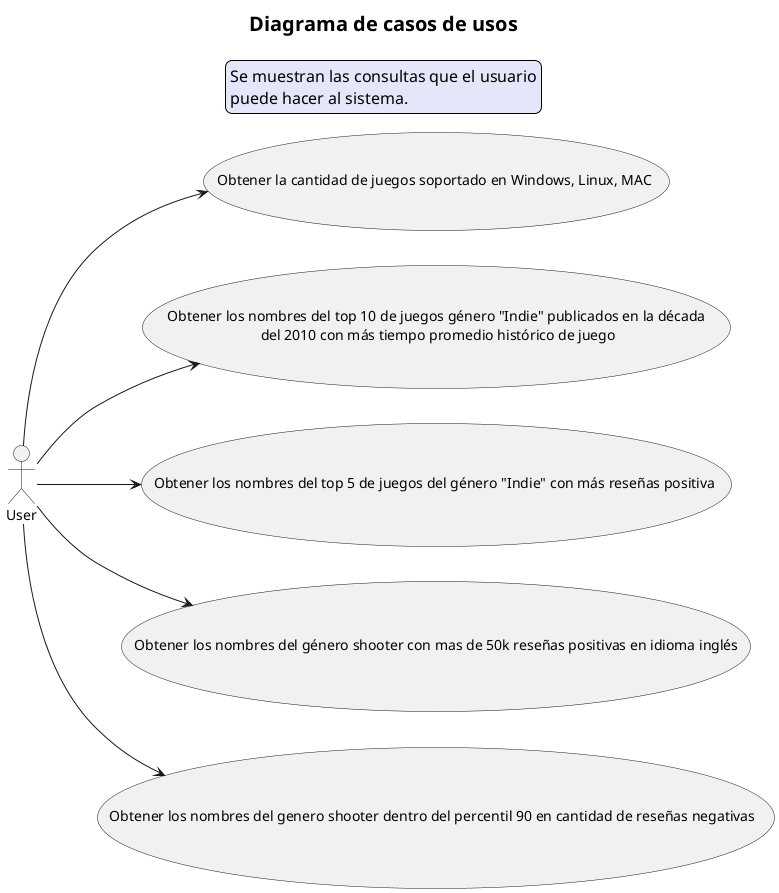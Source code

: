 @startuml
title: "Diagrama de casos de usos"
skinparam titleFontSize 20
skinparam LegendBackgroundColor #E6E6FA
skinparam LegendFontSize 16

legend top
    Se muestran las consultas que el usuario
    puede hacer al sistema.
end legend

left to right direction
actor User

usecase "Obtener la cantidad de juegos soportado en Windows, Linux, MAC " as UC1
usecase "Obtener los nombres del top 10 de juegos género "Indie" publicados en la década\n del 2010 con más tiempo promedio histórico de juego" as UC2
usecase "Obtener los nombres del top 5 de juegos del género "Indie" con más reseñas positiva " as UC3
usecase "Obtener los nombres del género shooter con mas de 50k reseñas positivas en idioma inglés" as UC4
usecase "Obtener los nombres del genero shooter dentro del percentil 90 en cantidad de reseñas negativas  " as UC5

User --> UC1
User --> UC2
User --> UC3
User --> UC4
User --> UC5

@enduml


